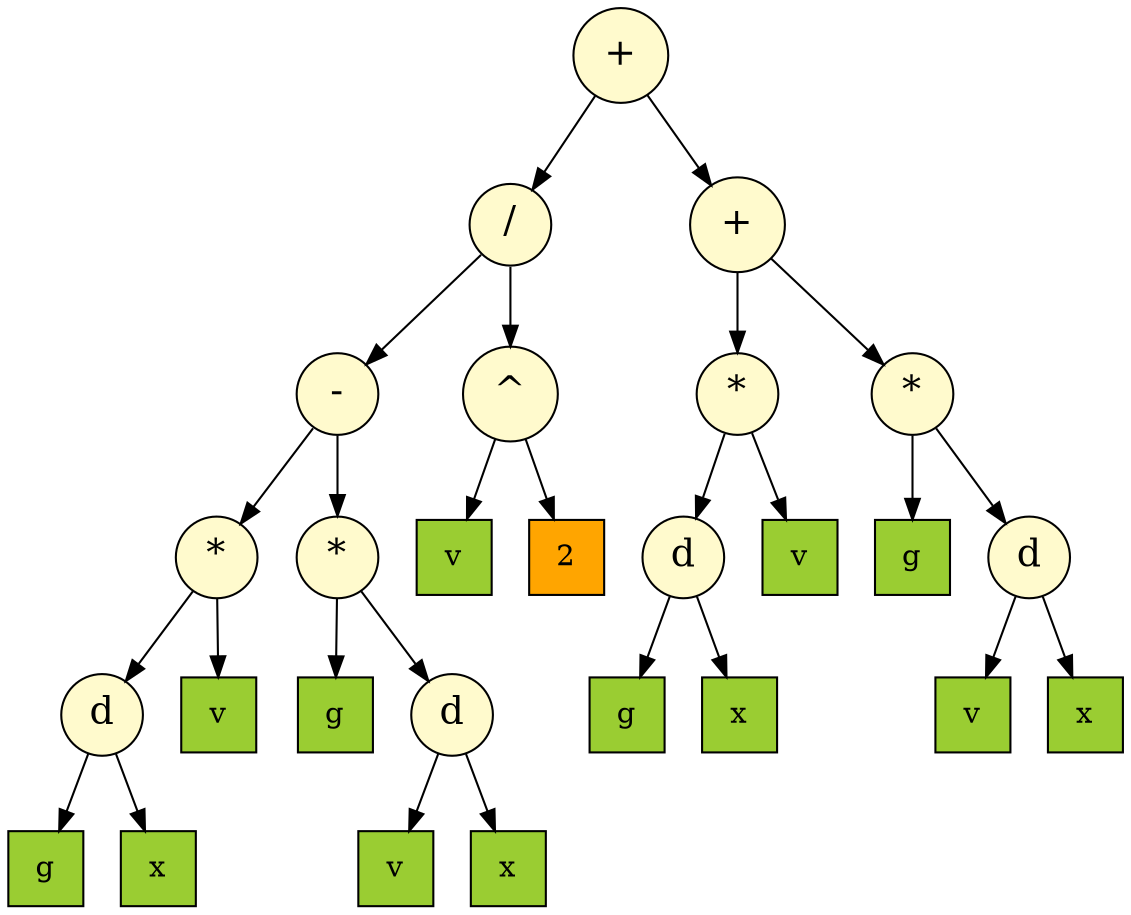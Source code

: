 digraph dump
{
node [style = filled]
	node0x564d94be8f50 [shape = "circle" label = "+", fillcolor = "#fffacd", fontsize = 18]
	node0x564d94be8f20 [shape = "circle" label = "/", fillcolor = "#fffacd", fontsize = 18]
	node0x564d94be8e60 [shape = "circle" label = "-", fillcolor = "#fffacd", fontsize = 18]
	node0x564d94be8d40 [shape = "circle" label = "*", fillcolor = "#fffacd", fontsize = 18]
	node0x564d94be8ce0 [shape = "circle" label = "d", fillcolor = "#fffacd", fontsize = 18]
	node0x564d94be8c80 [shape = "square" label = "g", fillcolor = "#9acd32"]
	node0x564d94be8ce0 -> node0x564d94be8c80
	node0x564d94be8cb0 [shape = "square" label = "x", fillcolor = "#9acd32"]
	node0x564d94be8ce0 -> node0x564d94be8cb0
	node0x564d94be8d40 -> node0x564d94be8ce0
	node0x564d94be8d10 [shape = "square" label = "v", fillcolor = "#9acd32"]
	node0x564d94be8d40 -> node0x564d94be8d10
	node0x564d94be8e60 -> node0x564d94be8d40
	node0x564d94be8e30 [shape = "circle" label = "*", fillcolor = "#fffacd", fontsize = 18]
	node0x564d94be8d70 [shape = "square" label = "g", fillcolor = "#9acd32"]
	node0x564d94be8e30 -> node0x564d94be8d70
	node0x564d94be8e00 [shape = "circle" label = "d", fillcolor = "#fffacd", fontsize = 18]
	node0x564d94be8da0 [shape = "square" label = "v", fillcolor = "#9acd32"]
	node0x564d94be8e00 -> node0x564d94be8da0
	node0x564d94be8dd0 [shape = "square" label = "x", fillcolor = "#9acd32"]
	node0x564d94be8e00 -> node0x564d94be8dd0
	node0x564d94be8e30 -> node0x564d94be8e00
	node0x564d94be8e60 -> node0x564d94be8e30
	node0x564d94be8f20 -> node0x564d94be8e60
	node0x564d94be8ef0 [shape = "circle" label = "^", fillcolor = "#fffacd", fontsize = 18]
	node0x564d94be8e90 [shape = "square" label = "v", fillcolor = "#9acd32"]
	node0x564d94be8ef0 -> node0x564d94be8e90
	node0x564d94be8ec0 [shape = "square" label = "2", fillcolor = "#ffa500"]
	node0x564d94be8ef0 -> node0x564d94be8ec0
	node0x564d94be8f20 -> node0x564d94be8ef0
	node0x564d94be8f50 -> node0x564d94be8f20
	node0x564d94be8c50 [shape = "circle" label = "+", fillcolor = "#fffacd", fontsize = 18]
	node0x564d94be8b30 [shape = "circle" label = "*", fillcolor = "#fffacd", fontsize = 18]
	node0x564d94be8ad0 [shape = "circle" label = "d", fillcolor = "#fffacd", fontsize = 18]
	node0x564d94be8a70 [shape = "square" label = "g", fillcolor = "#9acd32"]
	node0x564d94be8ad0 -> node0x564d94be8a70
	node0x564d94be8aa0 [shape = "square" label = "x", fillcolor = "#9acd32"]
	node0x564d94be8ad0 -> node0x564d94be8aa0
	node0x564d94be8b30 -> node0x564d94be8ad0
	node0x564d94be8b00 [shape = "square" label = "v", fillcolor = "#9acd32"]
	node0x564d94be8b30 -> node0x564d94be8b00
	node0x564d94be8c50 -> node0x564d94be8b30
	node0x564d94be8c20 [shape = "circle" label = "*", fillcolor = "#fffacd", fontsize = 18]
	node0x564d94be8b60 [shape = "square" label = "g", fillcolor = "#9acd32"]
	node0x564d94be8c20 -> node0x564d94be8b60
	node0x564d94be8bf0 [shape = "circle" label = "d", fillcolor = "#fffacd", fontsize = 18]
	node0x564d94be8b90 [shape = "square" label = "v", fillcolor = "#9acd32"]
	node0x564d94be8bf0 -> node0x564d94be8b90
	node0x564d94be8bc0 [shape = "square" label = "x", fillcolor = "#9acd32"]
	node0x564d94be8bf0 -> node0x564d94be8bc0
	node0x564d94be8c20 -> node0x564d94be8bf0
	node0x564d94be8c50 -> node0x564d94be8c20
	node0x564d94be8f50 -> node0x564d94be8c50

}
